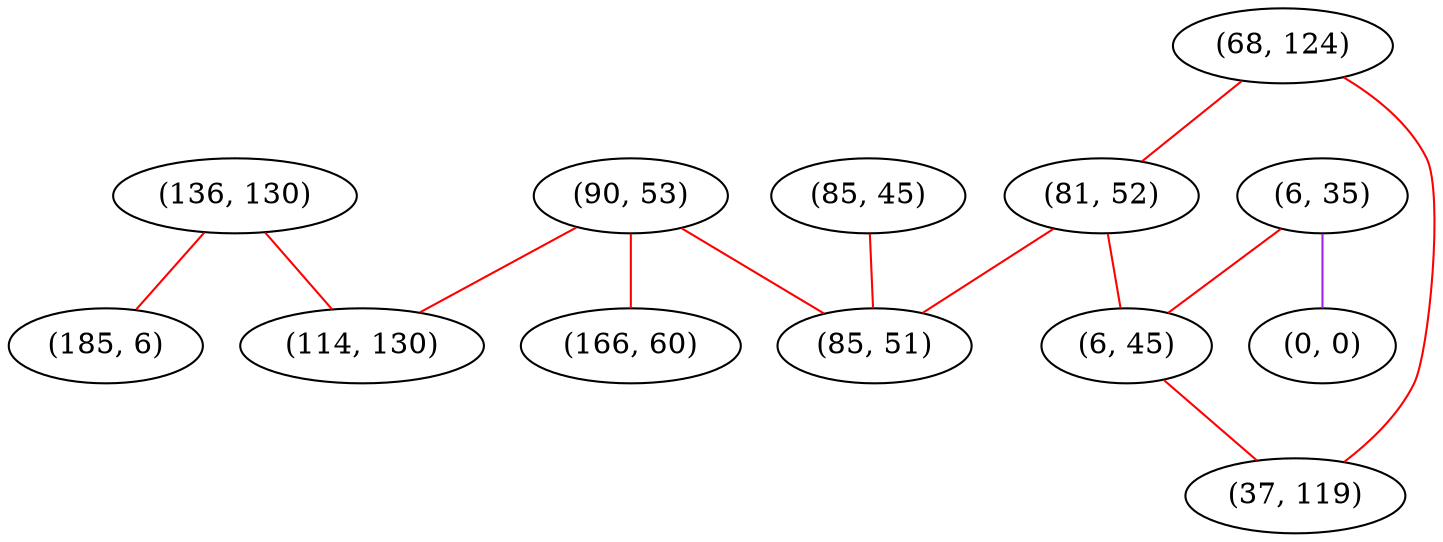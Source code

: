 graph "" {
"(90, 53)";
"(68, 124)";
"(136, 130)";
"(114, 130)";
"(166, 60)";
"(185, 6)";
"(81, 52)";
"(6, 35)";
"(0, 0)";
"(6, 45)";
"(37, 119)";
"(85, 45)";
"(85, 51)";
"(90, 53)" -- "(166, 60)"  [color=red, key=0, weight=1];
"(90, 53)" -- "(114, 130)"  [color=red, key=0, weight=1];
"(90, 53)" -- "(85, 51)"  [color=red, key=0, weight=1];
"(68, 124)" -- "(37, 119)"  [color=red, key=0, weight=1];
"(68, 124)" -- "(81, 52)"  [color=red, key=0, weight=1];
"(136, 130)" -- "(185, 6)"  [color=red, key=0, weight=1];
"(136, 130)" -- "(114, 130)"  [color=red, key=0, weight=1];
"(81, 52)" -- "(6, 45)"  [color=red, key=0, weight=1];
"(81, 52)" -- "(85, 51)"  [color=red, key=0, weight=1];
"(6, 35)" -- "(0, 0)"  [color=purple, key=0, weight=4];
"(6, 35)" -- "(6, 45)"  [color=red, key=0, weight=1];
"(6, 45)" -- "(37, 119)"  [color=red, key=0, weight=1];
"(85, 45)" -- "(85, 51)"  [color=red, key=0, weight=1];
}
